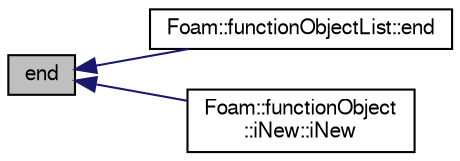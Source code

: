 digraph "end"
{
  bgcolor="transparent";
  edge [fontname="FreeSans",fontsize="10",labelfontname="FreeSans",labelfontsize="10"];
  node [fontname="FreeSans",fontsize="10",shape=record];
  rankdir="LR";
  Node6696 [label="end",height=0.2,width=0.4,color="black", fillcolor="grey75", style="filled", fontcolor="black"];
  Node6696 -> Node6697 [dir="back",color="midnightblue",fontsize="10",style="solid",fontname="FreeSans"];
  Node6697 [label="Foam::functionObjectList::end",height=0.2,width=0.4,color="black",URL="$a26126.html#af545ab12986d2fe462f1013c3bafb5f3",tooltip="Called when Time::run() determines that the time-loop exits. "];
  Node6696 -> Node6698 [dir="back",color="midnightblue",fontsize="10",style="solid",fontname="FreeSans"];
  Node6698 [label="Foam::functionObject\l::iNew::iNew",height=0.2,width=0.4,color="black",URL="$a26118.html#af4d182d25bff0a6059f5e82e55810282"];
}
